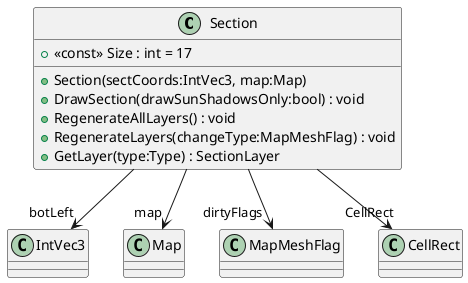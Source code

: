 @startuml
class Section {
    + <<const>> Size : int = 17
    + Section(sectCoords:IntVec3, map:Map)
    + DrawSection(drawSunShadowsOnly:bool) : void
    + RegenerateAllLayers() : void
    + RegenerateLayers(changeType:MapMeshFlag) : void
    + GetLayer(type:Type) : SectionLayer
}
Section --> "botLeft" IntVec3
Section --> "map" Map
Section --> "dirtyFlags" MapMeshFlag
Section --> "CellRect" CellRect
@enduml
